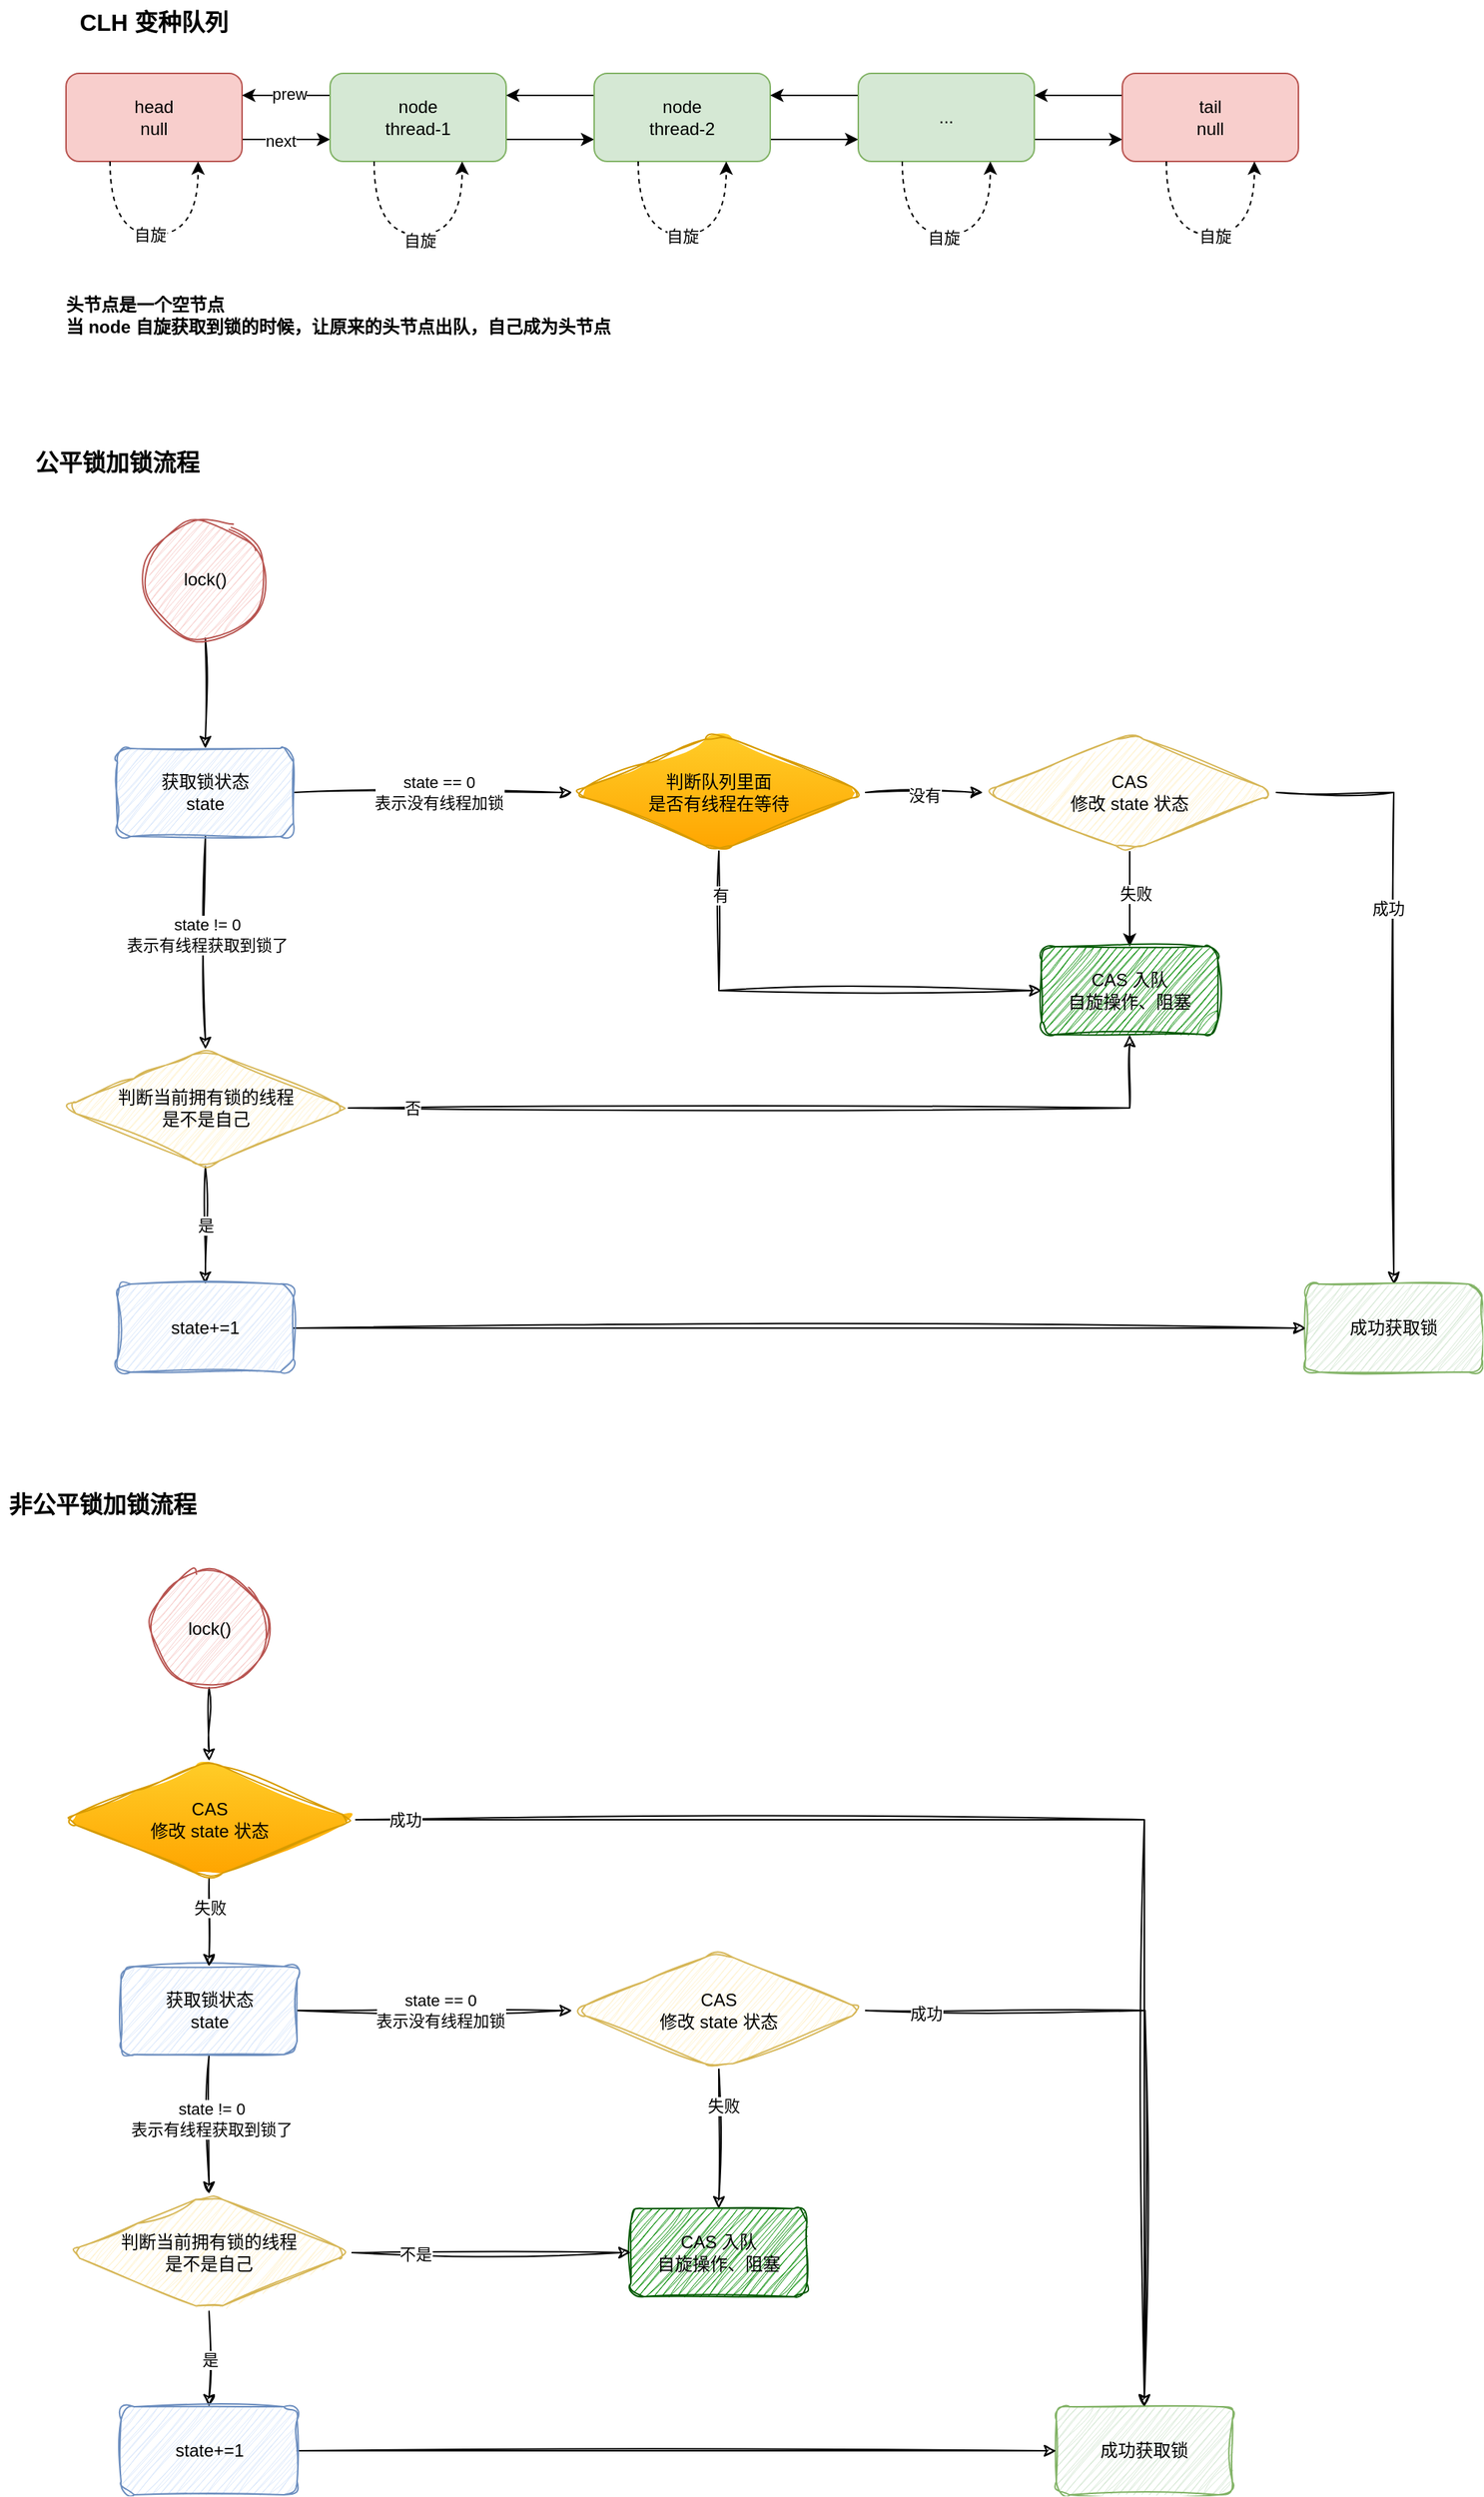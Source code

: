 <mxfile version="21.0.8" type="github">
  <diagram name="第 1 页" id="FUIqtDbXGrKp6zwSzvvZ">
    <mxGraphModel dx="1183" dy="747" grid="1" gridSize="10" guides="1" tooltips="1" connect="1" arrows="1" fold="1" page="1" pageScale="1" pageWidth="827" pageHeight="1169" math="0" shadow="0">
      <root>
        <mxCell id="0" />
        <mxCell id="1" parent="0" />
        <mxCell id="d-1qfOg3ctC3Ut8DfuQS-3" value="" style="edgeStyle=orthogonalEdgeStyle;rounded=0;orthogonalLoop=1;jettySize=auto;html=1;sketch=1;curveFitting=1;jiggle=2;exitX=0.5;exitY=1;exitDx=0;exitDy=0;" edge="1" parent="1" source="d-1qfOg3ctC3Ut8DfuQS-39" target="d-1qfOg3ctC3Ut8DfuQS-2">
          <mxGeometry relative="1" as="geometry">
            <mxPoint x="210" y="500" as="sourcePoint" />
          </mxGeometry>
        </mxCell>
        <mxCell id="d-1qfOg3ctC3Ut8DfuQS-6" value="" style="edgeStyle=orthogonalEdgeStyle;rounded=0;orthogonalLoop=1;jettySize=auto;html=1;sketch=1;curveFitting=1;jiggle=2;" edge="1" parent="1" source="d-1qfOg3ctC3Ut8DfuQS-2" target="d-1qfOg3ctC3Ut8DfuQS-5">
          <mxGeometry relative="1" as="geometry" />
        </mxCell>
        <mxCell id="d-1qfOg3ctC3Ut8DfuQS-7" value="state == 0&lt;br&gt;表示没有线程加锁" style="edgeLabel;html=1;align=center;verticalAlign=middle;resizable=0;points=[];" vertex="1" connectable="0" parent="d-1qfOg3ctC3Ut8DfuQS-6">
          <mxGeometry x="0.04" relative="1" as="geometry">
            <mxPoint as="offset" />
          </mxGeometry>
        </mxCell>
        <mxCell id="d-1qfOg3ctC3Ut8DfuQS-51" value="" style="edgeStyle=orthogonalEdgeStyle;rounded=0;orthogonalLoop=1;jettySize=auto;html=1;sketch=1;curveFitting=1;jiggle=2;" edge="1" parent="1" source="d-1qfOg3ctC3Ut8DfuQS-2" target="d-1qfOg3ctC3Ut8DfuQS-50">
          <mxGeometry relative="1" as="geometry" />
        </mxCell>
        <mxCell id="d-1qfOg3ctC3Ut8DfuQS-52" value="state != 0&lt;br&gt;表示有线程获取到锁了" style="edgeLabel;html=1;align=center;verticalAlign=middle;resizable=0;points=[];" vertex="1" connectable="0" parent="d-1qfOg3ctC3Ut8DfuQS-51">
          <mxGeometry x="-0.086" y="1" relative="1" as="geometry">
            <mxPoint as="offset" />
          </mxGeometry>
        </mxCell>
        <mxCell id="d-1qfOg3ctC3Ut8DfuQS-2" value="获取锁状态&lt;br&gt;state" style="whiteSpace=wrap;html=1;rounded=1;sketch=1;curveFitting=1;jiggle=2;fillColor=#dae8fc;strokeColor=#6c8ebf;" vertex="1" parent="1">
          <mxGeometry x="150" y="580" width="120" height="60" as="geometry" />
        </mxCell>
        <mxCell id="d-1qfOg3ctC3Ut8DfuQS-4" value="公平锁加锁流程" style="text;html=1;strokeColor=none;fillColor=none;align=center;verticalAlign=middle;whiteSpace=wrap;rounded=0;fontStyle=1;fontSize=16;" vertex="1" parent="1">
          <mxGeometry x="80" y="370" width="140" height="30" as="geometry" />
        </mxCell>
        <mxCell id="d-1qfOg3ctC3Ut8DfuQS-38" value="" style="edgeStyle=orthogonalEdgeStyle;rounded=0;orthogonalLoop=1;jettySize=auto;html=1;sketch=1;curveFitting=1;jiggle=2;" edge="1" parent="1" source="d-1qfOg3ctC3Ut8DfuQS-5" target="d-1qfOg3ctC3Ut8DfuQS-37">
          <mxGeometry relative="1" as="geometry" />
        </mxCell>
        <mxCell id="d-1qfOg3ctC3Ut8DfuQS-59" value="没有" style="edgeLabel;html=1;align=center;verticalAlign=middle;resizable=0;points=[];" vertex="1" connectable="0" parent="d-1qfOg3ctC3Ut8DfuQS-38">
          <mxGeometry y="-2" relative="1" as="geometry">
            <mxPoint as="offset" />
          </mxGeometry>
        </mxCell>
        <mxCell id="d-1qfOg3ctC3Ut8DfuQS-49" style="edgeStyle=orthogonalEdgeStyle;rounded=0;orthogonalLoop=1;jettySize=auto;html=1;exitX=0.5;exitY=1;exitDx=0;exitDy=0;entryX=0;entryY=0.5;entryDx=0;entryDy=0;sketch=1;curveFitting=1;jiggle=2;" edge="1" parent="1" source="d-1qfOg3ctC3Ut8DfuQS-5" target="d-1qfOg3ctC3Ut8DfuQS-45">
          <mxGeometry relative="1" as="geometry" />
        </mxCell>
        <mxCell id="d-1qfOg3ctC3Ut8DfuQS-60" value="有" style="edgeLabel;html=1;align=center;verticalAlign=middle;resizable=0;points=[];" vertex="1" connectable="0" parent="d-1qfOg3ctC3Ut8DfuQS-49">
          <mxGeometry x="-0.809" y="1" relative="1" as="geometry">
            <mxPoint as="offset" />
          </mxGeometry>
        </mxCell>
        <mxCell id="d-1qfOg3ctC3Ut8DfuQS-5" value="判断队列里面&lt;br&gt;是否有线程在等待" style="rhombus;whiteSpace=wrap;html=1;rounded=1;sketch=1;curveFitting=1;jiggle=2;fillColor=#ffcd28;strokeColor=#d79b00;gradientColor=#ffa500;" vertex="1" parent="1">
          <mxGeometry x="460" y="570" width="200" height="80" as="geometry" />
        </mxCell>
        <mxCell id="d-1qfOg3ctC3Ut8DfuQS-17" style="edgeStyle=orthogonalEdgeStyle;rounded=0;orthogonalLoop=1;jettySize=auto;html=1;exitX=1;exitY=0.75;exitDx=0;exitDy=0;entryX=0;entryY=0.75;entryDx=0;entryDy=0;" edge="1" parent="1" source="d-1qfOg3ctC3Ut8DfuQS-8" target="d-1qfOg3ctC3Ut8DfuQS-9">
          <mxGeometry relative="1" as="geometry" />
        </mxCell>
        <mxCell id="d-1qfOg3ctC3Ut8DfuQS-22" value="next" style="edgeLabel;html=1;align=center;verticalAlign=middle;resizable=0;points=[];" vertex="1" connectable="0" parent="d-1qfOg3ctC3Ut8DfuQS-17">
          <mxGeometry x="-0.133" y="-1" relative="1" as="geometry">
            <mxPoint as="offset" />
          </mxGeometry>
        </mxCell>
        <mxCell id="d-1qfOg3ctC3Ut8DfuQS-8" value="head&lt;br&gt;null" style="rounded=1;whiteSpace=wrap;html=1;fillColor=#f8cecc;strokeColor=#b85450;" vertex="1" parent="1">
          <mxGeometry x="115" y="120" width="120" height="60" as="geometry" />
        </mxCell>
        <mxCell id="d-1qfOg3ctC3Ut8DfuQS-13" style="edgeStyle=orthogonalEdgeStyle;rounded=0;orthogonalLoop=1;jettySize=auto;html=1;exitX=0;exitY=0.25;exitDx=0;exitDy=0;entryX=1;entryY=0.25;entryDx=0;entryDy=0;" edge="1" parent="1" source="d-1qfOg3ctC3Ut8DfuQS-9" target="d-1qfOg3ctC3Ut8DfuQS-8">
          <mxGeometry relative="1" as="geometry" />
        </mxCell>
        <mxCell id="d-1qfOg3ctC3Ut8DfuQS-21" value="prew" style="edgeLabel;html=1;align=center;verticalAlign=middle;resizable=0;points=[];" vertex="1" connectable="0" parent="d-1qfOg3ctC3Ut8DfuQS-13">
          <mxGeometry x="-0.067" y="-1" relative="1" as="geometry">
            <mxPoint as="offset" />
          </mxGeometry>
        </mxCell>
        <mxCell id="d-1qfOg3ctC3Ut8DfuQS-18" style="edgeStyle=orthogonalEdgeStyle;rounded=0;orthogonalLoop=1;jettySize=auto;html=1;exitX=1;exitY=0.75;exitDx=0;exitDy=0;entryX=0;entryY=0.75;entryDx=0;entryDy=0;" edge="1" parent="1" source="d-1qfOg3ctC3Ut8DfuQS-9" target="d-1qfOg3ctC3Ut8DfuQS-10">
          <mxGeometry relative="1" as="geometry" />
        </mxCell>
        <mxCell id="d-1qfOg3ctC3Ut8DfuQS-9" value="node&lt;br&gt;thread-1" style="rounded=1;whiteSpace=wrap;html=1;fillColor=#d5e8d4;strokeColor=#82b366;" vertex="1" parent="1">
          <mxGeometry x="295" y="120" width="120" height="60" as="geometry" />
        </mxCell>
        <mxCell id="d-1qfOg3ctC3Ut8DfuQS-14" style="edgeStyle=orthogonalEdgeStyle;rounded=0;orthogonalLoop=1;jettySize=auto;html=1;exitX=0;exitY=0.25;exitDx=0;exitDy=0;entryX=1;entryY=0.25;entryDx=0;entryDy=0;" edge="1" parent="1" source="d-1qfOg3ctC3Ut8DfuQS-10" target="d-1qfOg3ctC3Ut8DfuQS-9">
          <mxGeometry relative="1" as="geometry" />
        </mxCell>
        <mxCell id="d-1qfOg3ctC3Ut8DfuQS-19" style="edgeStyle=orthogonalEdgeStyle;rounded=0;orthogonalLoop=1;jettySize=auto;html=1;exitX=1;exitY=0.75;exitDx=0;exitDy=0;entryX=0;entryY=0.75;entryDx=0;entryDy=0;" edge="1" parent="1" source="d-1qfOg3ctC3Ut8DfuQS-10" target="d-1qfOg3ctC3Ut8DfuQS-11">
          <mxGeometry relative="1" as="geometry" />
        </mxCell>
        <mxCell id="d-1qfOg3ctC3Ut8DfuQS-10" value="node&lt;br&gt;thread-2" style="rounded=1;whiteSpace=wrap;html=1;fillColor=#d5e8d4;strokeColor=#82b366;" vertex="1" parent="1">
          <mxGeometry x="475" y="120" width="120" height="60" as="geometry" />
        </mxCell>
        <mxCell id="d-1qfOg3ctC3Ut8DfuQS-15" style="edgeStyle=orthogonalEdgeStyle;rounded=0;orthogonalLoop=1;jettySize=auto;html=1;exitX=0;exitY=0.25;exitDx=0;exitDy=0;entryX=1;entryY=0.25;entryDx=0;entryDy=0;" edge="1" parent="1" source="d-1qfOg3ctC3Ut8DfuQS-11" target="d-1qfOg3ctC3Ut8DfuQS-10">
          <mxGeometry relative="1" as="geometry" />
        </mxCell>
        <mxCell id="d-1qfOg3ctC3Ut8DfuQS-20" style="edgeStyle=orthogonalEdgeStyle;rounded=0;orthogonalLoop=1;jettySize=auto;html=1;exitX=1;exitY=0.75;exitDx=0;exitDy=0;entryX=0;entryY=0.75;entryDx=0;entryDy=0;" edge="1" parent="1" source="d-1qfOg3ctC3Ut8DfuQS-11" target="d-1qfOg3ctC3Ut8DfuQS-12">
          <mxGeometry relative="1" as="geometry" />
        </mxCell>
        <mxCell id="d-1qfOg3ctC3Ut8DfuQS-11" value="..." style="rounded=1;whiteSpace=wrap;html=1;fillColor=#d5e8d4;strokeColor=#82b366;" vertex="1" parent="1">
          <mxGeometry x="655" y="120" width="120" height="60" as="geometry" />
        </mxCell>
        <mxCell id="d-1qfOg3ctC3Ut8DfuQS-16" style="edgeStyle=orthogonalEdgeStyle;rounded=0;orthogonalLoop=1;jettySize=auto;html=1;exitX=0;exitY=0.25;exitDx=0;exitDy=0;entryX=1;entryY=0.25;entryDx=0;entryDy=0;" edge="1" parent="1" source="d-1qfOg3ctC3Ut8DfuQS-12" target="d-1qfOg3ctC3Ut8DfuQS-11">
          <mxGeometry relative="1" as="geometry" />
        </mxCell>
        <mxCell id="d-1qfOg3ctC3Ut8DfuQS-12" value="tail&lt;br&gt;null" style="rounded=1;whiteSpace=wrap;html=1;fillColor=#f8cecc;strokeColor=#b85450;" vertex="1" parent="1">
          <mxGeometry x="835" y="120" width="120" height="60" as="geometry" />
        </mxCell>
        <mxCell id="d-1qfOg3ctC3Ut8DfuQS-23" value="CLH 变种队列" style="text;html=1;strokeColor=none;fillColor=none;align=center;verticalAlign=middle;whiteSpace=wrap;rounded=0;fontStyle=1;fontSize=16;" vertex="1" parent="1">
          <mxGeometry x="90" y="70" width="170" height="30" as="geometry" />
        </mxCell>
        <mxCell id="d-1qfOg3ctC3Ut8DfuQS-24" style="edgeStyle=orthogonalEdgeStyle;rounded=0;orthogonalLoop=1;jettySize=auto;html=1;exitX=0.25;exitY=1;exitDx=0;exitDy=0;entryX=0.75;entryY=1;entryDx=0;entryDy=0;curved=1;dashed=1;" edge="1" parent="1" source="d-1qfOg3ctC3Ut8DfuQS-9" target="d-1qfOg3ctC3Ut8DfuQS-9">
          <mxGeometry relative="1" as="geometry">
            <Array as="points">
              <mxPoint x="325" y="230" />
              <mxPoint x="385" y="230" />
            </Array>
          </mxGeometry>
        </mxCell>
        <mxCell id="d-1qfOg3ctC3Ut8DfuQS-31" value="自旋" style="edgeLabel;html=1;align=center;verticalAlign=middle;resizable=0;points=[];" vertex="1" connectable="0" parent="d-1qfOg3ctC3Ut8DfuQS-24">
          <mxGeometry x="0.013" y="-4" relative="1" as="geometry">
            <mxPoint as="offset" />
          </mxGeometry>
        </mxCell>
        <mxCell id="d-1qfOg3ctC3Ut8DfuQS-26" style="edgeStyle=orthogonalEdgeStyle;rounded=0;orthogonalLoop=1;jettySize=auto;html=1;exitX=0.25;exitY=1;exitDx=0;exitDy=0;entryX=0.75;entryY=1;entryDx=0;entryDy=0;curved=1;dashed=1;" edge="1" parent="1" source="d-1qfOg3ctC3Ut8DfuQS-10" target="d-1qfOg3ctC3Ut8DfuQS-10">
          <mxGeometry relative="1" as="geometry">
            <Array as="points">
              <mxPoint x="505" y="230" />
              <mxPoint x="565" y="230" />
            </Array>
          </mxGeometry>
        </mxCell>
        <mxCell id="d-1qfOg3ctC3Ut8DfuQS-32" value="自旋" style="edgeLabel;html=1;align=center;verticalAlign=middle;resizable=0;points=[];" vertex="1" connectable="0" parent="d-1qfOg3ctC3Ut8DfuQS-26">
          <mxGeometry y="-1" relative="1" as="geometry">
            <mxPoint as="offset" />
          </mxGeometry>
        </mxCell>
        <mxCell id="d-1qfOg3ctC3Ut8DfuQS-27" style="edgeStyle=orthogonalEdgeStyle;rounded=0;orthogonalLoop=1;jettySize=auto;html=1;exitX=0.25;exitY=1;exitDx=0;exitDy=0;entryX=0.75;entryY=1;entryDx=0;entryDy=0;curved=1;dashed=1;" edge="1" parent="1" source="d-1qfOg3ctC3Ut8DfuQS-11" target="d-1qfOg3ctC3Ut8DfuQS-11">
          <mxGeometry relative="1" as="geometry">
            <Array as="points">
              <mxPoint x="685" y="230" />
              <mxPoint x="745" y="230" />
            </Array>
          </mxGeometry>
        </mxCell>
        <mxCell id="d-1qfOg3ctC3Ut8DfuQS-33" value="自旋" style="edgeLabel;html=1;align=center;verticalAlign=middle;resizable=0;points=[];" vertex="1" connectable="0" parent="d-1qfOg3ctC3Ut8DfuQS-27">
          <mxGeometry x="-0.025" y="-2" relative="1" as="geometry">
            <mxPoint as="offset" />
          </mxGeometry>
        </mxCell>
        <mxCell id="d-1qfOg3ctC3Ut8DfuQS-28" style="edgeStyle=orthogonalEdgeStyle;rounded=0;orthogonalLoop=1;jettySize=auto;html=1;exitX=0.25;exitY=1;exitDx=0;exitDy=0;entryX=0.75;entryY=1;entryDx=0;entryDy=0;curved=1;dashed=1;" edge="1" parent="1" source="d-1qfOg3ctC3Ut8DfuQS-12" target="d-1qfOg3ctC3Ut8DfuQS-12">
          <mxGeometry relative="1" as="geometry">
            <Array as="points">
              <mxPoint x="865" y="230" />
              <mxPoint x="925" y="230" />
            </Array>
          </mxGeometry>
        </mxCell>
        <mxCell id="d-1qfOg3ctC3Ut8DfuQS-34" value="自旋" style="edgeLabel;html=1;align=center;verticalAlign=middle;resizable=0;points=[];" vertex="1" connectable="0" parent="d-1qfOg3ctC3Ut8DfuQS-28">
          <mxGeometry x="0.037" y="-1" relative="1" as="geometry">
            <mxPoint as="offset" />
          </mxGeometry>
        </mxCell>
        <mxCell id="d-1qfOg3ctC3Ut8DfuQS-29" style="edgeStyle=orthogonalEdgeStyle;rounded=0;orthogonalLoop=1;jettySize=auto;html=1;exitX=0.25;exitY=1;exitDx=0;exitDy=0;entryX=0.75;entryY=1;entryDx=0;entryDy=0;curved=1;dashed=1;" edge="1" parent="1" source="d-1qfOg3ctC3Ut8DfuQS-8" target="d-1qfOg3ctC3Ut8DfuQS-8">
          <mxGeometry relative="1" as="geometry">
            <Array as="points">
              <mxPoint x="145" y="230" />
              <mxPoint x="205" y="230" />
            </Array>
          </mxGeometry>
        </mxCell>
        <mxCell id="d-1qfOg3ctC3Ut8DfuQS-30" value="自旋" style="edgeLabel;html=1;align=center;verticalAlign=middle;resizable=0;points=[];" vertex="1" connectable="0" parent="d-1qfOg3ctC3Ut8DfuQS-29">
          <mxGeometry x="-0.037" relative="1" as="geometry">
            <mxPoint as="offset" />
          </mxGeometry>
        </mxCell>
        <mxCell id="d-1qfOg3ctC3Ut8DfuQS-42" value="" style="edgeStyle=orthogonalEdgeStyle;rounded=0;orthogonalLoop=1;jettySize=auto;html=1;sketch=1;curveFitting=1;jiggle=2;" edge="1" parent="1" source="d-1qfOg3ctC3Ut8DfuQS-37" target="d-1qfOg3ctC3Ut8DfuQS-41">
          <mxGeometry relative="1" as="geometry" />
        </mxCell>
        <mxCell id="d-1qfOg3ctC3Ut8DfuQS-47" value="成功" style="edgeLabel;html=1;align=center;verticalAlign=middle;resizable=0;points=[];" vertex="1" connectable="0" parent="d-1qfOg3ctC3Ut8DfuQS-42">
          <mxGeometry x="-0.233" y="-4" relative="1" as="geometry">
            <mxPoint as="offset" />
          </mxGeometry>
        </mxCell>
        <mxCell id="d-1qfOg3ctC3Ut8DfuQS-46" value="" style="edgeStyle=orthogonalEdgeStyle;rounded=0;orthogonalLoop=1;jettySize=auto;html=1;" edge="1" parent="1" source="d-1qfOg3ctC3Ut8DfuQS-37" target="d-1qfOg3ctC3Ut8DfuQS-45">
          <mxGeometry relative="1" as="geometry" />
        </mxCell>
        <mxCell id="d-1qfOg3ctC3Ut8DfuQS-48" value="失败" style="edgeLabel;html=1;align=center;verticalAlign=middle;resizable=0;points=[];" vertex="1" connectable="0" parent="d-1qfOg3ctC3Ut8DfuQS-46">
          <mxGeometry x="-0.111" y="4" relative="1" as="geometry">
            <mxPoint as="offset" />
          </mxGeometry>
        </mxCell>
        <mxCell id="d-1qfOg3ctC3Ut8DfuQS-37" value="CAS&lt;br&gt;修改 state 状态" style="rhombus;whiteSpace=wrap;html=1;rounded=1;sketch=1;curveFitting=1;jiggle=2;fillColor=#fff2cc;strokeColor=#d6b656;" vertex="1" parent="1">
          <mxGeometry x="740" y="570" width="200" height="80" as="geometry" />
        </mxCell>
        <mxCell id="d-1qfOg3ctC3Ut8DfuQS-39" value="lock()" style="ellipse;whiteSpace=wrap;html=1;aspect=fixed;sketch=1;curveFitting=1;jiggle=2;fillColor=#f8cecc;strokeColor=#b85450;" vertex="1" parent="1">
          <mxGeometry x="170" y="425" width="80" height="80" as="geometry" />
        </mxCell>
        <mxCell id="d-1qfOg3ctC3Ut8DfuQS-41" value="成功获取锁" style="whiteSpace=wrap;html=1;fillColor=#d5e8d4;strokeColor=#82b366;rounded=1;sketch=1;curveFitting=1;jiggle=2;" vertex="1" parent="1">
          <mxGeometry x="960" y="945" width="120" height="60" as="geometry" />
        </mxCell>
        <mxCell id="d-1qfOg3ctC3Ut8DfuQS-45" value="CAS 入队&lt;br&gt;自旋操作、阻塞" style="whiteSpace=wrap;html=1;rounded=1;sketch=1;curveFitting=1;jiggle=2;fillColor=#008a00;strokeColor=#005700;fontColor=#000000;" vertex="1" parent="1">
          <mxGeometry x="780" y="715" width="120" height="60" as="geometry" />
        </mxCell>
        <mxCell id="d-1qfOg3ctC3Ut8DfuQS-54" value="是" style="edgeStyle=orthogonalEdgeStyle;rounded=0;orthogonalLoop=1;jettySize=auto;html=1;sketch=1;curveFitting=1;jiggle=2;" edge="1" parent="1" source="d-1qfOg3ctC3Ut8DfuQS-50" target="d-1qfOg3ctC3Ut8DfuQS-53">
          <mxGeometry relative="1" as="geometry" />
        </mxCell>
        <mxCell id="d-1qfOg3ctC3Ut8DfuQS-56" style="edgeStyle=orthogonalEdgeStyle;rounded=0;orthogonalLoop=1;jettySize=auto;html=1;exitX=1;exitY=0.5;exitDx=0;exitDy=0;entryX=0.5;entryY=1;entryDx=0;entryDy=0;sketch=1;curveFitting=1;jiggle=2;" edge="1" parent="1" source="d-1qfOg3ctC3Ut8DfuQS-50" target="d-1qfOg3ctC3Ut8DfuQS-45">
          <mxGeometry relative="1" as="geometry" />
        </mxCell>
        <mxCell id="d-1qfOg3ctC3Ut8DfuQS-58" value="否" style="edgeLabel;html=1;align=center;verticalAlign=middle;resizable=0;points=[];" vertex="1" connectable="0" parent="d-1qfOg3ctC3Ut8DfuQS-56">
          <mxGeometry x="-0.854" relative="1" as="geometry">
            <mxPoint x="1" as="offset" />
          </mxGeometry>
        </mxCell>
        <mxCell id="d-1qfOg3ctC3Ut8DfuQS-50" value="判断当前拥有锁的线程&lt;br&gt;是不是自己" style="rhombus;whiteSpace=wrap;html=1;rounded=1;sketch=1;curveFitting=1;jiggle=2;fillColor=#fff2cc;strokeColor=#d6b656;" vertex="1" parent="1">
          <mxGeometry x="112.5" y="785" width="195" height="80" as="geometry" />
        </mxCell>
        <mxCell id="d-1qfOg3ctC3Ut8DfuQS-61" style="edgeStyle=orthogonalEdgeStyle;rounded=0;orthogonalLoop=1;jettySize=auto;html=1;exitX=1;exitY=0.5;exitDx=0;exitDy=0;entryX=0;entryY=0.5;entryDx=0;entryDy=0;sketch=1;curveFitting=1;jiggle=2;" edge="1" parent="1" source="d-1qfOg3ctC3Ut8DfuQS-53" target="d-1qfOg3ctC3Ut8DfuQS-41">
          <mxGeometry relative="1" as="geometry" />
        </mxCell>
        <mxCell id="d-1qfOg3ctC3Ut8DfuQS-53" value="state+=1" style="whiteSpace=wrap;html=1;fillColor=#dae8fc;strokeColor=#6c8ebf;rounded=1;sketch=1;curveFitting=1;jiggle=2;" vertex="1" parent="1">
          <mxGeometry x="150" y="945" width="120" height="60" as="geometry" />
        </mxCell>
        <mxCell id="d-1qfOg3ctC3Ut8DfuQS-63" value="头节点是一个空节点&lt;br&gt;当 node 自旋获取到锁的时候，让原来的头节点出队，自己成为头节点" style="text;html=1;strokeColor=none;fillColor=none;align=left;verticalAlign=middle;whiteSpace=wrap;rounded=0;fontStyle=1" vertex="1" parent="1">
          <mxGeometry x="112.5" y="260" width="386" height="50" as="geometry" />
        </mxCell>
        <mxCell id="d-1qfOg3ctC3Ut8DfuQS-64" value="非公平锁加锁流程" style="text;html=1;strokeColor=none;fillColor=none;align=center;verticalAlign=middle;whiteSpace=wrap;rounded=0;fontStyle=1;fontSize=16;" vertex="1" parent="1">
          <mxGeometry x="70" y="1080" width="140" height="30" as="geometry" />
        </mxCell>
        <mxCell id="d-1qfOg3ctC3Ut8DfuQS-68" value="" style="edgeStyle=orthogonalEdgeStyle;rounded=0;orthogonalLoop=1;jettySize=auto;html=1;sketch=1;curveFitting=1;jiggle=2;exitX=0.5;exitY=1;exitDx=0;exitDy=0;entryX=0.5;entryY=0;entryDx=0;entryDy=0;" edge="1" parent="1" source="d-1qfOg3ctC3Ut8DfuQS-84" target="d-1qfOg3ctC3Ut8DfuQS-103">
          <mxGeometry relative="1" as="geometry">
            <mxPoint x="212.5" y="1215" as="sourcePoint" />
            <mxPoint x="213" y="1290" as="targetPoint" />
          </mxGeometry>
        </mxCell>
        <mxCell id="d-1qfOg3ctC3Ut8DfuQS-69" value="" style="edgeStyle=orthogonalEdgeStyle;rounded=0;orthogonalLoop=1;jettySize=auto;html=1;sketch=1;curveFitting=1;jiggle=2;entryX=0;entryY=0.5;entryDx=0;entryDy=0;" edge="1" parent="1" source="d-1qfOg3ctC3Ut8DfuQS-73" target="d-1qfOg3ctC3Ut8DfuQS-83">
          <mxGeometry relative="1" as="geometry">
            <mxPoint x="462.5" y="1440" as="targetPoint" />
          </mxGeometry>
        </mxCell>
        <mxCell id="d-1qfOg3ctC3Ut8DfuQS-70" value="state == 0&lt;br&gt;表示没有线程加锁" style="edgeLabel;html=1;align=center;verticalAlign=middle;resizable=0;points=[];" vertex="1" connectable="0" parent="d-1qfOg3ctC3Ut8DfuQS-69">
          <mxGeometry x="0.04" relative="1" as="geometry">
            <mxPoint as="offset" />
          </mxGeometry>
        </mxCell>
        <mxCell id="d-1qfOg3ctC3Ut8DfuQS-71" value="" style="edgeStyle=orthogonalEdgeStyle;rounded=0;orthogonalLoop=1;jettySize=auto;html=1;sketch=1;curveFitting=1;jiggle=2;" edge="1" parent="1" source="d-1qfOg3ctC3Ut8DfuQS-73" target="d-1qfOg3ctC3Ut8DfuQS-90">
          <mxGeometry relative="1" as="geometry" />
        </mxCell>
        <mxCell id="d-1qfOg3ctC3Ut8DfuQS-72" value="state != 0&lt;br&gt;表示有线程获取到锁了" style="edgeLabel;html=1;align=center;verticalAlign=middle;resizable=0;points=[];" vertex="1" connectable="0" parent="d-1qfOg3ctC3Ut8DfuQS-71">
          <mxGeometry x="-0.086" y="1" relative="1" as="geometry">
            <mxPoint as="offset" />
          </mxGeometry>
        </mxCell>
        <mxCell id="d-1qfOg3ctC3Ut8DfuQS-73" value="获取锁状态&lt;br&gt;state" style="whiteSpace=wrap;html=1;rounded=1;sketch=1;curveFitting=1;jiggle=2;fillColor=#dae8fc;strokeColor=#6c8ebf;" vertex="1" parent="1">
          <mxGeometry x="152.5" y="1410" width="120" height="60" as="geometry" />
        </mxCell>
        <mxCell id="d-1qfOg3ctC3Ut8DfuQS-94" value="" style="edgeStyle=orthogonalEdgeStyle;rounded=0;orthogonalLoop=1;jettySize=auto;html=1;sketch=1;curveFitting=1;jiggle=2;entryX=0.5;entryY=0;entryDx=0;entryDy=0;" edge="1" parent="1" source="d-1qfOg3ctC3Ut8DfuQS-83" target="d-1qfOg3ctC3Ut8DfuQS-86">
          <mxGeometry relative="1" as="geometry">
            <mxPoint x="560" y="1565" as="targetPoint" />
          </mxGeometry>
        </mxCell>
        <mxCell id="d-1qfOg3ctC3Ut8DfuQS-95" value="失败" style="edgeLabel;html=1;align=center;verticalAlign=middle;resizable=0;points=[];" vertex="1" connectable="0" parent="d-1qfOg3ctC3Ut8DfuQS-94">
          <mxGeometry x="-0.475" y="3" relative="1" as="geometry">
            <mxPoint as="offset" />
          </mxGeometry>
        </mxCell>
        <mxCell id="d-1qfOg3ctC3Ut8DfuQS-107" style="edgeStyle=orthogonalEdgeStyle;rounded=0;orthogonalLoop=1;jettySize=auto;html=1;exitX=1;exitY=0.5;exitDx=0;exitDy=0;sketch=1;curveFitting=1;jiggle=2;" edge="1" parent="1" source="d-1qfOg3ctC3Ut8DfuQS-83">
          <mxGeometry relative="1" as="geometry">
            <mxPoint x="850" y="1710" as="targetPoint" />
          </mxGeometry>
        </mxCell>
        <mxCell id="d-1qfOg3ctC3Ut8DfuQS-108" value="成功" style="edgeLabel;html=1;align=center;verticalAlign=middle;resizable=0;points=[];" vertex="1" connectable="0" parent="d-1qfOg3ctC3Ut8DfuQS-107">
          <mxGeometry x="-0.822" y="-2" relative="1" as="geometry">
            <mxPoint as="offset" />
          </mxGeometry>
        </mxCell>
        <mxCell id="d-1qfOg3ctC3Ut8DfuQS-83" value="CAS&lt;br&gt;修改 state 状态" style="rhombus;whiteSpace=wrap;html=1;rounded=1;sketch=1;curveFitting=1;jiggle=2;fillColor=#fff2cc;strokeColor=#d6b656;" vertex="1" parent="1">
          <mxGeometry x="460" y="1400" width="200" height="80" as="geometry" />
        </mxCell>
        <mxCell id="d-1qfOg3ctC3Ut8DfuQS-84" value="lock()" style="ellipse;whiteSpace=wrap;html=1;aspect=fixed;sketch=1;curveFitting=1;jiggle=2;fillColor=#f8cecc;strokeColor=#b85450;" vertex="1" parent="1">
          <mxGeometry x="172.5" y="1140" width="80" height="80" as="geometry" />
        </mxCell>
        <mxCell id="d-1qfOg3ctC3Ut8DfuQS-85" value="成功获取锁" style="whiteSpace=wrap;html=1;fillColor=#d5e8d4;strokeColor=#82b366;rounded=1;sketch=1;curveFitting=1;jiggle=2;" vertex="1" parent="1">
          <mxGeometry x="790" y="1710" width="120" height="60" as="geometry" />
        </mxCell>
        <mxCell id="d-1qfOg3ctC3Ut8DfuQS-86" value="CAS 入队&lt;br&gt;自旋操作、阻塞" style="whiteSpace=wrap;html=1;rounded=1;sketch=1;curveFitting=1;jiggle=2;fillColor=#008a00;strokeColor=#005700;fontColor=#000000;" vertex="1" parent="1">
          <mxGeometry x="500" y="1575" width="120" height="60" as="geometry" />
        </mxCell>
        <mxCell id="d-1qfOg3ctC3Ut8DfuQS-87" value="是" style="edgeStyle=orthogonalEdgeStyle;rounded=0;orthogonalLoop=1;jettySize=auto;html=1;sketch=1;curveFitting=1;jiggle=2;" edge="1" parent="1" source="d-1qfOg3ctC3Ut8DfuQS-90" target="d-1qfOg3ctC3Ut8DfuQS-92">
          <mxGeometry relative="1" as="geometry" />
        </mxCell>
        <mxCell id="d-1qfOg3ctC3Ut8DfuQS-101" style="edgeStyle=orthogonalEdgeStyle;rounded=0;orthogonalLoop=1;jettySize=auto;html=1;exitX=1;exitY=0.5;exitDx=0;exitDy=0;sketch=1;curveFitting=1;jiggle=2;entryX=0;entryY=0.5;entryDx=0;entryDy=0;" edge="1" parent="1" source="d-1qfOg3ctC3Ut8DfuQS-90" target="d-1qfOg3ctC3Ut8DfuQS-86">
          <mxGeometry relative="1" as="geometry">
            <mxPoint x="460" y="1605" as="targetPoint" />
          </mxGeometry>
        </mxCell>
        <mxCell id="d-1qfOg3ctC3Ut8DfuQS-102" value="不是" style="edgeLabel;html=1;align=center;verticalAlign=middle;resizable=0;points=[];" vertex="1" connectable="0" parent="d-1qfOg3ctC3Ut8DfuQS-101">
          <mxGeometry x="-0.547" y="-1" relative="1" as="geometry">
            <mxPoint as="offset" />
          </mxGeometry>
        </mxCell>
        <mxCell id="d-1qfOg3ctC3Ut8DfuQS-90" value="判断当前拥有锁的线程&lt;br&gt;是不是自己" style="rhombus;whiteSpace=wrap;html=1;rounded=1;sketch=1;curveFitting=1;jiggle=2;fillColor=#fff2cc;strokeColor=#d6b656;" vertex="1" parent="1">
          <mxGeometry x="115" y="1565" width="195" height="80" as="geometry" />
        </mxCell>
        <mxCell id="d-1qfOg3ctC3Ut8DfuQS-91" style="edgeStyle=orthogonalEdgeStyle;rounded=0;orthogonalLoop=1;jettySize=auto;html=1;exitX=1;exitY=0.5;exitDx=0;exitDy=0;entryX=0;entryY=0.5;entryDx=0;entryDy=0;sketch=1;curveFitting=1;jiggle=2;" edge="1" parent="1" source="d-1qfOg3ctC3Ut8DfuQS-92" target="d-1qfOg3ctC3Ut8DfuQS-85">
          <mxGeometry relative="1" as="geometry" />
        </mxCell>
        <mxCell id="d-1qfOg3ctC3Ut8DfuQS-92" value="state+=1" style="whiteSpace=wrap;html=1;fillColor=#dae8fc;strokeColor=#6c8ebf;rounded=1;sketch=1;curveFitting=1;jiggle=2;" vertex="1" parent="1">
          <mxGeometry x="152.5" y="1710" width="120" height="60" as="geometry" />
        </mxCell>
        <mxCell id="d-1qfOg3ctC3Ut8DfuQS-104" style="edgeStyle=orthogonalEdgeStyle;rounded=0;orthogonalLoop=1;jettySize=auto;html=1;entryX=0.5;entryY=0;entryDx=0;entryDy=0;sketch=1;curveFitting=1;jiggle=2;" edge="1" parent="1" source="d-1qfOg3ctC3Ut8DfuQS-103" target="d-1qfOg3ctC3Ut8DfuQS-85">
          <mxGeometry relative="1" as="geometry" />
        </mxCell>
        <mxCell id="d-1qfOg3ctC3Ut8DfuQS-105" value="成功" style="edgeLabel;html=1;align=center;verticalAlign=middle;resizable=0;points=[];" vertex="1" connectable="0" parent="d-1qfOg3ctC3Ut8DfuQS-104">
          <mxGeometry x="-0.932" y="4" relative="1" as="geometry">
            <mxPoint x="1" y="4" as="offset" />
          </mxGeometry>
        </mxCell>
        <mxCell id="d-1qfOg3ctC3Ut8DfuQS-106" style="edgeStyle=orthogonalEdgeStyle;rounded=0;orthogonalLoop=1;jettySize=auto;html=1;exitX=0.5;exitY=1;exitDx=0;exitDy=0;entryX=0.5;entryY=0;entryDx=0;entryDy=0;sketch=1;curveFitting=1;jiggle=2;" edge="1" parent="1" source="d-1qfOg3ctC3Ut8DfuQS-103" target="d-1qfOg3ctC3Ut8DfuQS-73">
          <mxGeometry relative="1" as="geometry" />
        </mxCell>
        <mxCell id="d-1qfOg3ctC3Ut8DfuQS-109" value="失败" style="edgeLabel;html=1;align=center;verticalAlign=middle;resizable=0;points=[];" vertex="1" connectable="0" parent="d-1qfOg3ctC3Ut8DfuQS-106">
          <mxGeometry x="-0.329" relative="1" as="geometry">
            <mxPoint as="offset" />
          </mxGeometry>
        </mxCell>
        <mxCell id="d-1qfOg3ctC3Ut8DfuQS-103" value="CAS&lt;br&gt;修改 state 状态" style="rhombus;whiteSpace=wrap;html=1;rounded=1;sketch=1;curveFitting=1;jiggle=2;fillColor=#ffcd28;strokeColor=#d79b00;gradientColor=#ffa500;" vertex="1" parent="1">
          <mxGeometry x="112.5" y="1270" width="200" height="80" as="geometry" />
        </mxCell>
      </root>
    </mxGraphModel>
  </diagram>
</mxfile>
